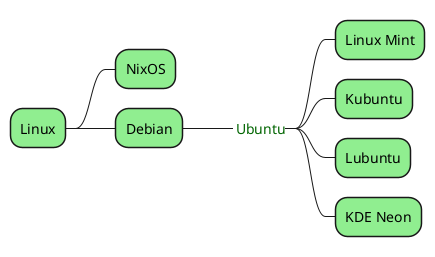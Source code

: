 @startmindmap
<style>
mindmapDiagram {
  node {
    BackgroundColor lightGreen
  }
  boxless {
    FontColor darkgreen
  }
}
</style>
* Linux
** NixOS
** Debian
***_ Ubuntu
**** Linux Mint
**** Kubuntu
**** Lubuntu
**** KDE Neon
@endmindmap
